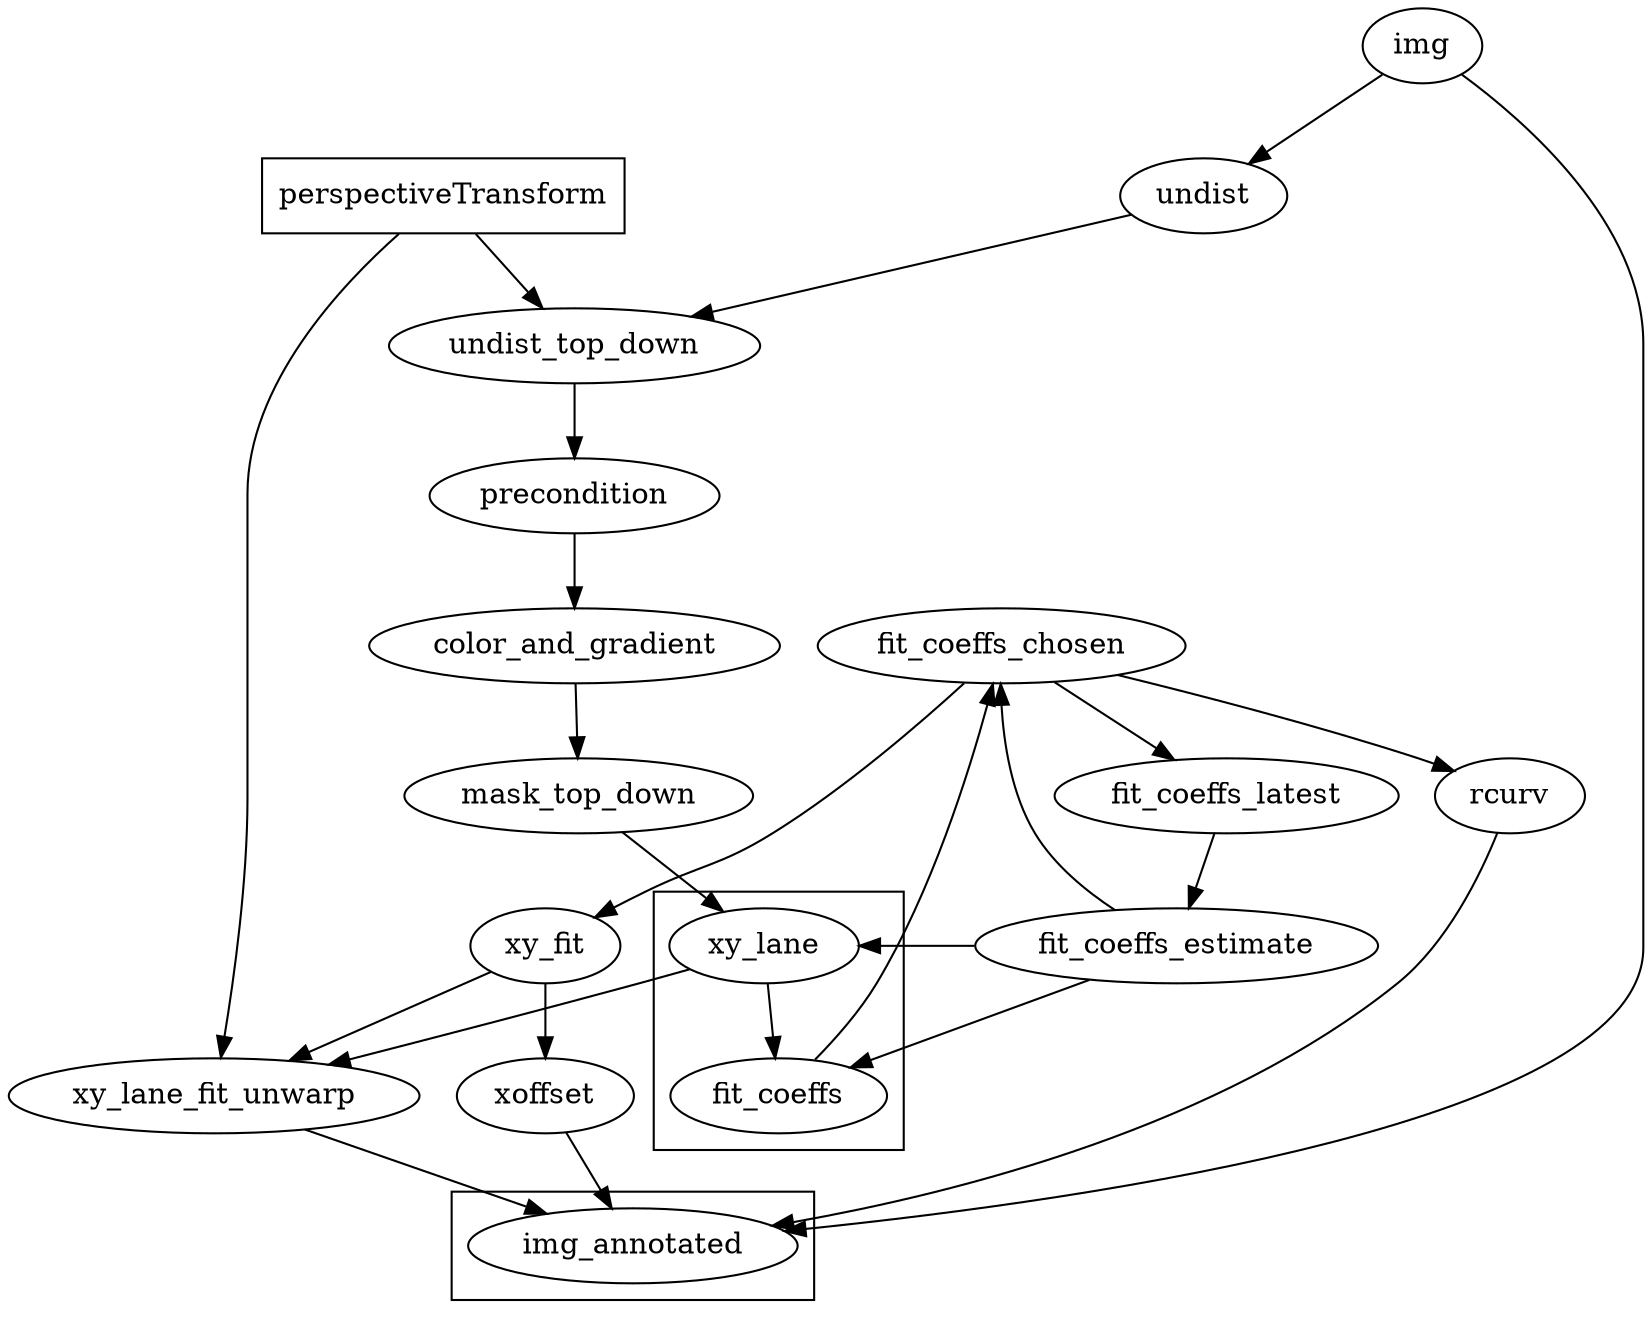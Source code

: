 digraph {
    //# goal: see dependence on single image

    subgraph cluster_output {
        img_annotated;
    }

    //# img_annotated
    perspectiveTransform[shape="rectangle"];
    {xy_fit; perspectiveTransform; xy_lane} -> xy_lane_fit_unwarp;

    {rcurv; xoffset; img; xy_lane_fit_unwarp} -> img_annotated;
    mask_top_down -> xy_lane -> fit_coeffs;

    //# Line
    subgraph cluster_Line {
        fit_coeffs; xy_lane;
    }

    xy_fit -> xoffset;

    //# temporal
    {fit_coeffs; fit_coeffs_estimate} -> fit_coeffs_chosen;
    fit_coeffs_chosen -> fit_coeffs_latest -> fit_coeffs_estimate;
    fit_coeffs_estimate -> xy_lane;
    fit_coeffs_estimate -> fit_coeffs; // anomaly then replace

    //# plot

    fit_coeffs_chosen -> {xy_fit; rcurv};

    //# img_lane_fill_window_unwarped

    img -> undist; 
    {undist; perspectiveTransform} -> undist_top_down; 
    undist_top_down -> precondition -> color_and_gradient -> mask_top_down; 
}
